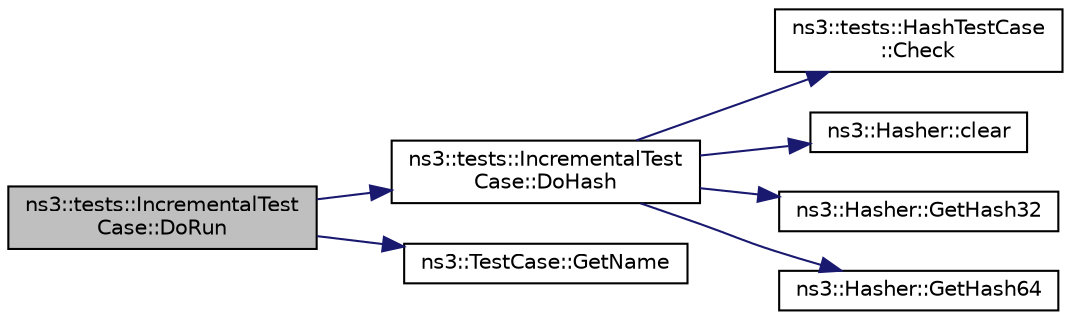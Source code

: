 digraph "ns3::tests::IncrementalTestCase::DoRun"
{
 // LATEX_PDF_SIZE
  edge [fontname="Helvetica",fontsize="10",labelfontname="Helvetica",labelfontsize="10"];
  node [fontname="Helvetica",fontsize="10",shape=record];
  rankdir="LR";
  Node1 [label="ns3::tests::IncrementalTest\lCase::DoRun",height=0.2,width=0.4,color="black", fillcolor="grey75", style="filled", fontcolor="black",tooltip="Implementation to actually run this TestCase."];
  Node1 -> Node2 [color="midnightblue",fontsize="10",style="solid",fontname="Helvetica"];
  Node2 [label="ns3::tests::IncrementalTest\lCase::DoHash",height=0.2,width=0.4,color="black", fillcolor="white", style="filled",URL="$classns3_1_1tests_1_1_incremental_test_case.html#a9fe5062360515e6e4c94a62a11ded7c5",tooltip="Complute the hash test function."];
  Node2 -> Node3 [color="midnightblue",fontsize="10",style="solid",fontname="Helvetica"];
  Node3 [label="ns3::tests::HashTestCase\l::Check",height=0.2,width=0.4,color="black", fillcolor="white", style="filled",URL="$classns3_1_1tests_1_1_hash_test_case.html#affa1ef9dba875486a30c6f8723a22d61",tooltip="Check function."];
  Node2 -> Node4 [color="midnightblue",fontsize="10",style="solid",fontname="Helvetica"];
  Node4 [label="ns3::Hasher::clear",height=0.2,width=0.4,color="black", fillcolor="white", style="filled",URL="$classns3_1_1_hasher.html#a629108aa89019d84af8b2d85c7185f54",tooltip="Restore initial state."];
  Node2 -> Node5 [color="midnightblue",fontsize="10",style="solid",fontname="Helvetica"];
  Node5 [label="ns3::Hasher::GetHash32",height=0.2,width=0.4,color="black", fillcolor="white", style="filled",URL="$classns3_1_1_hasher.html#a3d194d6c66ea950b9a89d3465f913012",tooltip="Compute 32-bit hash of a byte buffer."];
  Node2 -> Node6 [color="midnightblue",fontsize="10",style="solid",fontname="Helvetica"];
  Node6 [label="ns3::Hasher::GetHash64",height=0.2,width=0.4,color="black", fillcolor="white", style="filled",URL="$classns3_1_1_hasher.html#a45f2b962235b67a23f34bce8d4752327",tooltip="Compute 64-bit hash of a byte buffer."];
  Node1 -> Node7 [color="midnightblue",fontsize="10",style="solid",fontname="Helvetica"];
  Node7 [label="ns3::TestCase::GetName",height=0.2,width=0.4,color="black", fillcolor="white", style="filled",URL="$classns3_1_1_test_case.html#ae3b2b294f9104f53e66e5c27d34a5a98",tooltip=" "];
}
